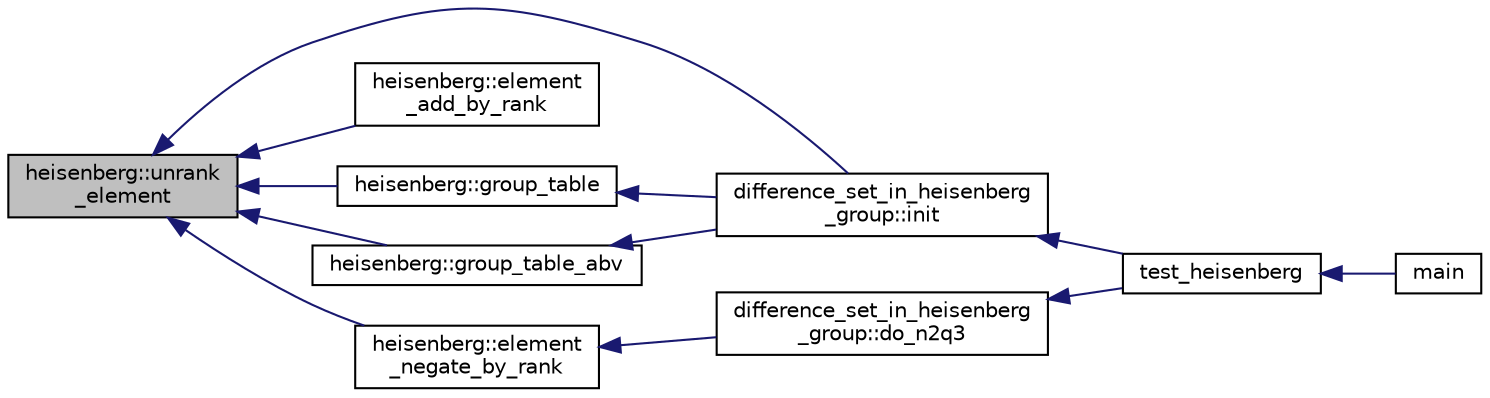 digraph "heisenberg::unrank_element"
{
  edge [fontname="Helvetica",fontsize="10",labelfontname="Helvetica",labelfontsize="10"];
  node [fontname="Helvetica",fontsize="10",shape=record];
  rankdir="LR";
  Node119 [label="heisenberg::unrank\l_element",height=0.2,width=0.4,color="black", fillcolor="grey75", style="filled", fontcolor="black"];
  Node119 -> Node120 [dir="back",color="midnightblue",fontsize="10",style="solid",fontname="Helvetica"];
  Node120 [label="difference_set_in_heisenberg\l_group::init",height=0.2,width=0.4,color="black", fillcolor="white", style="filled",URL="$de/d8a/classdifference__set__in__heisenberg__group.html#ab44797f49aa0c8858e79cdb118c0bfd4"];
  Node120 -> Node121 [dir="back",color="midnightblue",fontsize="10",style="solid",fontname="Helvetica"];
  Node121 [label="test_heisenberg",height=0.2,width=0.4,color="black", fillcolor="white", style="filled",URL="$d7/db9/tao_8_c.html#a87d0c5c3b1f228ddbc4f326d3b662c24"];
  Node121 -> Node122 [dir="back",color="midnightblue",fontsize="10",style="solid",fontname="Helvetica"];
  Node122 [label="main",height=0.2,width=0.4,color="black", fillcolor="white", style="filled",URL="$d7/db9/tao_8_c.html#a3c04138a5bfe5d72780bb7e82a18e627"];
  Node119 -> Node123 [dir="back",color="midnightblue",fontsize="10",style="solid",fontname="Helvetica"];
  Node123 [label="heisenberg::element\l_add_by_rank",height=0.2,width=0.4,color="black", fillcolor="white", style="filled",URL="$d0/d1d/classheisenberg.html#a204fb1674976610c2853e645fb42fe63"];
  Node119 -> Node124 [dir="back",color="midnightblue",fontsize="10",style="solid",fontname="Helvetica"];
  Node124 [label="heisenberg::element\l_negate_by_rank",height=0.2,width=0.4,color="black", fillcolor="white", style="filled",URL="$d0/d1d/classheisenberg.html#a1d0d7cab573376418a779a794e8a83a9"];
  Node124 -> Node125 [dir="back",color="midnightblue",fontsize="10",style="solid",fontname="Helvetica"];
  Node125 [label="difference_set_in_heisenberg\l_group::do_n2q3",height=0.2,width=0.4,color="black", fillcolor="white", style="filled",URL="$de/d8a/classdifference__set__in__heisenberg__group.html#aca82ff116dd5d17cfbb311e809b6d023"];
  Node125 -> Node121 [dir="back",color="midnightblue",fontsize="10",style="solid",fontname="Helvetica"];
  Node119 -> Node126 [dir="back",color="midnightblue",fontsize="10",style="solid",fontname="Helvetica"];
  Node126 [label="heisenberg::group_table",height=0.2,width=0.4,color="black", fillcolor="white", style="filled",URL="$d0/d1d/classheisenberg.html#abe0b5eb10368096b3cb0fca084d00cff"];
  Node126 -> Node120 [dir="back",color="midnightblue",fontsize="10",style="solid",fontname="Helvetica"];
  Node119 -> Node127 [dir="back",color="midnightblue",fontsize="10",style="solid",fontname="Helvetica"];
  Node127 [label="heisenberg::group_table_abv",height=0.2,width=0.4,color="black", fillcolor="white", style="filled",URL="$d0/d1d/classheisenberg.html#aaabd8b71c8358a32f89a0ee59470a7b3"];
  Node127 -> Node120 [dir="back",color="midnightblue",fontsize="10",style="solid",fontname="Helvetica"];
}

